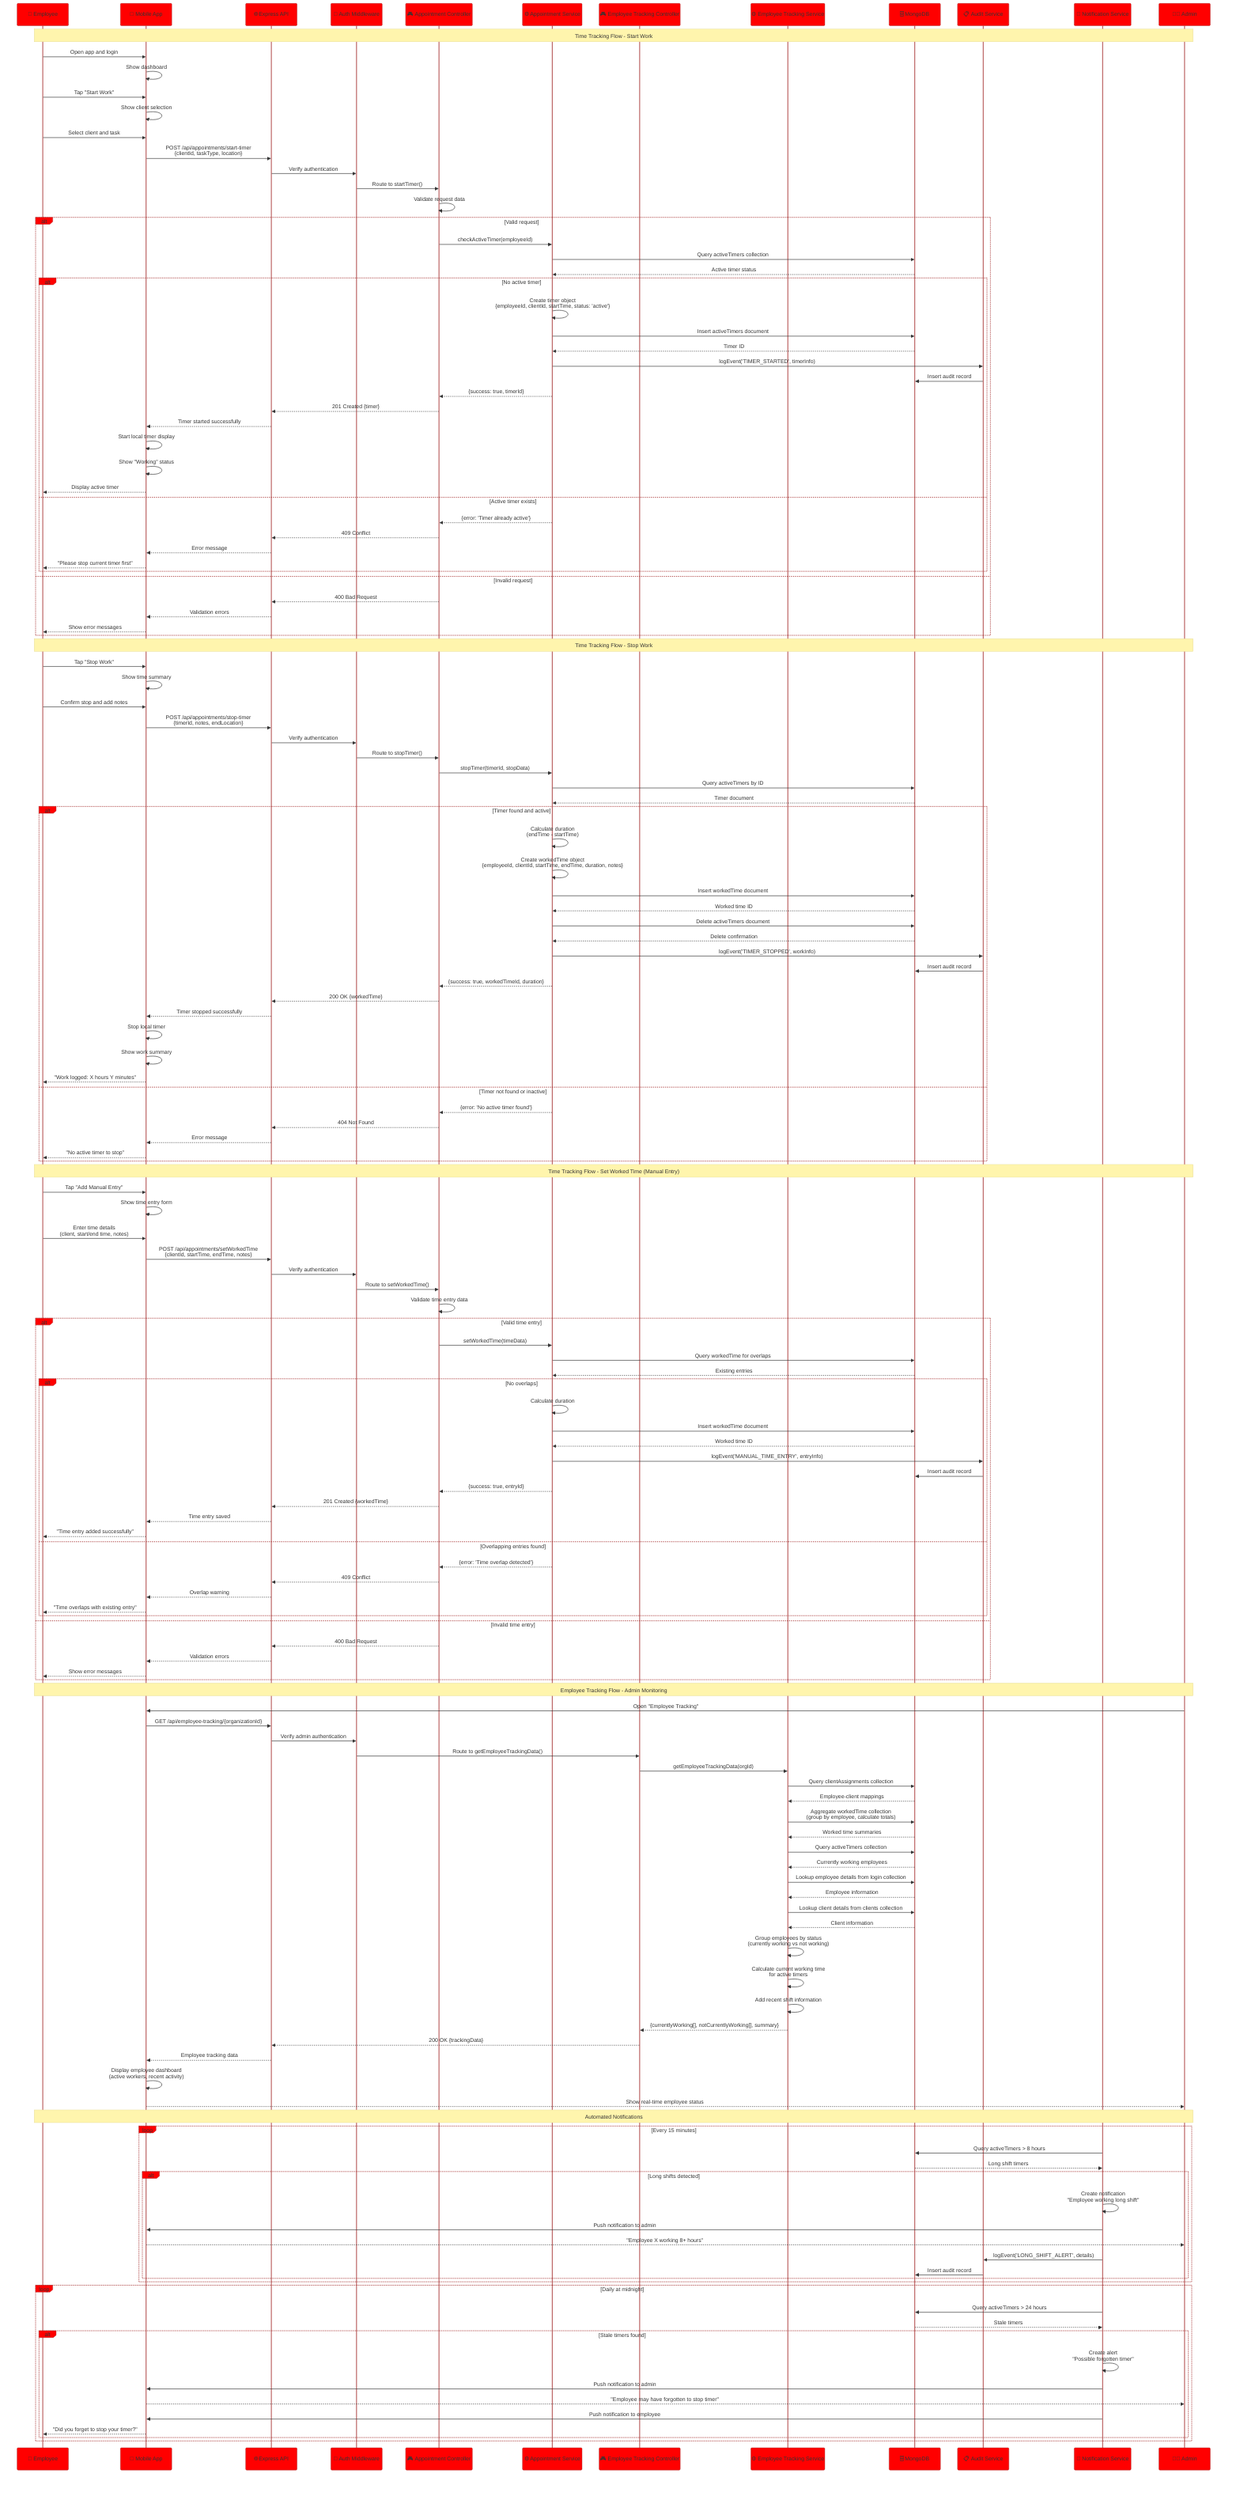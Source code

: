 %%{init: {'theme':'base', 'themeVariables': { 'primaryColor': '#ff0000'}}}%%
%% Time Tracking Sequence Diagram - Invoice Management System
%% Created: 2025-01-19
%% Shows the employee time tracking and monitoring flow

sequenceDiagram
    participant Employee as 👤 Employee
    participant Mobile as 📱 Mobile App
    participant API as 🌐 Express API
    participant AuthMW as 🔐 Auth Middleware
    participant AppointmentController as 🎮 Appointment Controller
    participant AppointmentService as ⚙️ Appointment Service
    participant EmployeeTrackingController as 🎮 Employee Tracking Controller
    participant EmployeeTrackingService as ⚙️ Employee Tracking Service
    participant MongoDB as 🗄️ MongoDB
    participant AuditService as 📋 Audit Service
    participant NotificationService as 🔔 Notification Service
    participant Admin as 👨‍💼 Admin

    Note over Employee, Admin: Time Tracking Flow - Start Work
    
    %% Employee starts work
    Employee->>Mobile: Open app and login
    Mobile->>Mobile: Show dashboard
    
    Employee->>Mobile: Tap "Start Work"
    Mobile->>Mobile: Show client selection
    Employee->>Mobile: Select client and task
    
    Mobile->>API: POST /api/appointments/start-timer<br/>{clientId, taskType, location}
    
    API->>AuthMW: Verify authentication
    AuthMW->>AppointmentController: Route to startTimer()
    
    AppointmentController->>AppointmentController: Validate request data
    
    alt Valid request
        %% Check for existing active timer
        AppointmentController->>AppointmentService: checkActiveTimer(employeeId)
        AppointmentService->>MongoDB: Query activeTimers collection
        MongoDB-->>AppointmentService: Active timer status
        
        alt No active timer
            %% Create new timer
            AppointmentService->>AppointmentService: Create timer object<br/>{employeeId, clientId, startTime, status: 'active'}
            
            AppointmentService->>MongoDB: Insert activeTimers document
            MongoDB-->>AppointmentService: Timer ID
            
            %% Log audit trail
            AppointmentService->>AuditService: logEvent('TIMER_STARTED', timerInfo)
            AuditService->>MongoDB: Insert audit record
            
            AppointmentService-->>AppointmentController: {success: true, timerId}
            AppointmentController-->>API: 201 Created {timer}
            API-->>Mobile: Timer started successfully
            
            Mobile->>Mobile: Start local timer display
            Mobile->>Mobile: Show "Working" status
            Mobile-->>Employee: Display active timer
            
        else Active timer exists
            AppointmentService-->>AppointmentController: {error: 'Timer already active'}
            AppointmentController-->>API: 409 Conflict
            API-->>Mobile: Error message
            Mobile-->>Employee: "Please stop current timer first"
        end
        
    else Invalid request
        AppointmentController-->>API: 400 Bad Request
        API-->>Mobile: Validation errors
        Mobile-->>Employee: Show error messages
    end
    
    Note over Employee, Admin: Time Tracking Flow - Stop Work
    
    %% Employee stops work
    Employee->>Mobile: Tap "Stop Work"
    Mobile->>Mobile: Show time summary
    Employee->>Mobile: Confirm stop and add notes
    
    Mobile->>API: POST /api/appointments/stop-timer<br/>{timerId, notes, endLocation}
    
    API->>AuthMW: Verify authentication
    AuthMW->>AppointmentController: Route to stopTimer()
    
    AppointmentController->>AppointmentService: stopTimer(timerId, stopData)
    
    %% Get active timer
    AppointmentService->>MongoDB: Query activeTimers by ID
    MongoDB-->>AppointmentService: Timer document
    
    alt Timer found and active
        %% Calculate worked time
        AppointmentService->>AppointmentService: Calculate duration<br/>(endTime - startTime)
        
        %% Create worked time record
        AppointmentService->>AppointmentService: Create workedTime object<br/>{employeeId, clientId, startTime, endTime, duration, notes}
        
        AppointmentService->>MongoDB: Insert workedTime document
        MongoDB-->>AppointmentService: Worked time ID
        
        %% Remove active timer
        AppointmentService->>MongoDB: Delete activeTimers document
        MongoDB-->>AppointmentService: Delete confirmation
        
        %% Log audit trail
        AppointmentService->>AuditService: logEvent('TIMER_STOPPED', workInfo)
        AuditService->>MongoDB: Insert audit record
        
        AppointmentService-->>AppointmentController: {success: true, workedTimeId, duration}
        AppointmentController-->>API: 200 OK {workedTime}
        API-->>Mobile: Timer stopped successfully
        
        Mobile->>Mobile: Stop local timer
        Mobile->>Mobile: Show work summary
        Mobile-->>Employee: "Work logged: X hours Y minutes"
        
    else Timer not found or inactive
        AppointmentService-->>AppointmentController: {error: 'No active timer found'}
        AppointmentController-->>API: 404 Not Found
        API-->>Mobile: Error message
        Mobile-->>Employee: "No active timer to stop"
    end
    
    Note over Employee, Admin: Time Tracking Flow - Set Worked Time (Manual Entry)
    
    %% Manual time entry
    Employee->>Mobile: Tap "Add Manual Entry"
    Mobile->>Mobile: Show time entry form
    Employee->>Mobile: Enter time details<br/>(client, start/end time, notes)
    
    Mobile->>API: POST /api/appointments/setWorkedTime<br/>{clientId, startTime, endTime, notes}
    
    API->>AuthMW: Verify authentication
    AuthMW->>AppointmentController: Route to setWorkedTime()
    
    AppointmentController->>AppointmentController: Validate time entry data
    
    alt Valid time entry
        AppointmentController->>AppointmentService: setWorkedTime(timeData)
        
        %% Check for overlapping entries
        AppointmentService->>MongoDB: Query workedTime for overlaps
        MongoDB-->>AppointmentService: Existing entries
        
        alt No overlaps
            AppointmentService->>AppointmentService: Calculate duration
            
            AppointmentService->>MongoDB: Insert workedTime document
            MongoDB-->>AppointmentService: Worked time ID
            
            %% Log audit trail
            AppointmentService->>AuditService: logEvent('MANUAL_TIME_ENTRY', entryInfo)
            AuditService->>MongoDB: Insert audit record
            
            AppointmentService-->>AppointmentController: {success: true, entryId}
            AppointmentController-->>API: 201 Created {workedTime}
            API-->>Mobile: Time entry saved
            Mobile-->>Employee: "Time entry added successfully"
            
        else Overlapping entries found
            AppointmentService-->>AppointmentController: {error: 'Time overlap detected'}
            AppointmentController-->>API: 409 Conflict
            API-->>Mobile: Overlap warning
            Mobile-->>Employee: "Time overlaps with existing entry"
        end
        
    else Invalid time entry
        AppointmentController-->>API: 400 Bad Request
        API-->>Mobile: Validation errors
        Mobile-->>Employee: Show error messages
    end
    
    Note over Employee, Admin: Employee Tracking Flow - Admin Monitoring
    
    %% Admin views employee tracking
    Admin->>Mobile: Open "Employee Tracking"
    Mobile->>API: GET /api/employee-tracking/{organizationId}
    
    API->>AuthMW: Verify admin authentication
    AuthMW->>EmployeeTrackingController: Route to getEmployeeTrackingData()
    
    EmployeeTrackingController->>EmployeeTrackingService: getEmployeeTrackingData(orgId)
    
    %% Get client assignments
    EmployeeTrackingService->>MongoDB: Query clientAssignments collection
    MongoDB-->>EmployeeTrackingService: Employee-client mappings
    
    %% Get worked time data
    EmployeeTrackingService->>MongoDB: Aggregate workedTime collection<br/>(group by employee, calculate totals)
    MongoDB-->>EmployeeTrackingService: Worked time summaries
    
    %% Get active timers
    EmployeeTrackingService->>MongoDB: Query activeTimers collection
    MongoDB-->>EmployeeTrackingService: Currently working employees
    
    %% Get employee details
    EmployeeTrackingService->>MongoDB: Lookup employee details from login collection
    MongoDB-->>EmployeeTrackingService: Employee information
    
    %% Get client details
    EmployeeTrackingService->>MongoDB: Lookup client details from clients collection
    MongoDB-->>EmployeeTrackingService: Client information
    
    %% Process and structure data
    EmployeeTrackingService->>EmployeeTrackingService: Group employees by status<br/>(currently working vs not working)
    
    EmployeeTrackingService->>EmployeeTrackingService: Calculate current working time<br/>for active timers
    
    EmployeeTrackingService->>EmployeeTrackingService: Add recent shift information
    
    EmployeeTrackingService-->>EmployeeTrackingController: {currentlyWorking[], notCurrentlyWorking[], summary}
    EmployeeTrackingController-->>API: 200 OK {trackingData}
    API-->>Mobile: Employee tracking data
    
    Mobile->>Mobile: Display employee dashboard<br/>(active workers, recent activity)
    Mobile-->>Admin: Show real-time employee status
    
    Note over Employee, Admin: Automated Notifications
    
    %% Background process for long shifts
    loop Every 15 minutes
        NotificationService->>MongoDB: Query activeTimers > 8 hours
        MongoDB-->>NotificationService: Long shift timers
        
        alt Long shifts detected
            NotificationService->>NotificationService: Create notification<br/>"Employee working long shift"
            
            NotificationService->>Mobile: Push notification to admin
            Mobile-->>Admin: "Employee X working 8+ hours"
            
            %% Log notification
            NotificationService->>AuditService: logEvent('LONG_SHIFT_ALERT', details)
            AuditService->>MongoDB: Insert audit record
        end
    end
    
    %% Forgotten timer detection
    loop Daily at midnight
        NotificationService->>MongoDB: Query activeTimers > 24 hours
        MongoDB-->>NotificationService: Stale timers
        
        alt Stale timers found
            NotificationService->>NotificationService: Create alert<br/>"Possible forgotten timer"
            
            NotificationService->>Mobile: Push notification to admin
            Mobile-->>Admin: "Employee may have forgotten to stop timer"
            
            NotificationService->>Mobile: Push notification to employee
            Mobile-->>Employee: "Did you forget to stop your timer?"
        end
    end